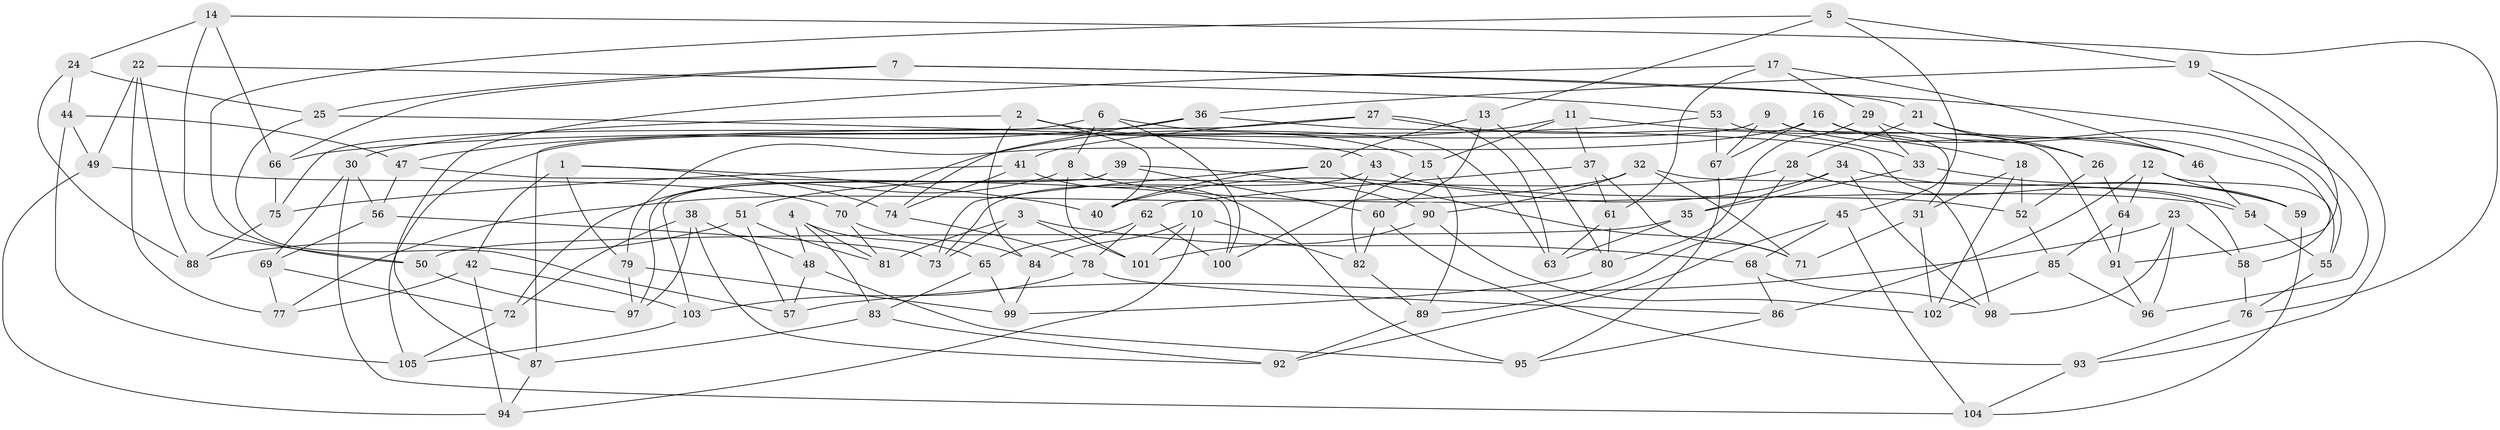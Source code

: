 // coarse degree distribution, {9: 0.07692307692307693, 4: 0.4807692307692308, 6: 0.19230769230769232, 8: 0.09615384615384616, 11: 0.019230769230769232, 7: 0.057692307692307696, 10: 0.038461538461538464, 5: 0.019230769230769232, 3: 0.019230769230769232}
// Generated by graph-tools (version 1.1) at 2025/21/03/04/25 18:21:02]
// undirected, 105 vertices, 210 edges
graph export_dot {
graph [start="1"]
  node [color=gray90,style=filled];
  1;
  2;
  3;
  4;
  5;
  6;
  7;
  8;
  9;
  10;
  11;
  12;
  13;
  14;
  15;
  16;
  17;
  18;
  19;
  20;
  21;
  22;
  23;
  24;
  25;
  26;
  27;
  28;
  29;
  30;
  31;
  32;
  33;
  34;
  35;
  36;
  37;
  38;
  39;
  40;
  41;
  42;
  43;
  44;
  45;
  46;
  47;
  48;
  49;
  50;
  51;
  52;
  53;
  54;
  55;
  56;
  57;
  58;
  59;
  60;
  61;
  62;
  63;
  64;
  65;
  66;
  67;
  68;
  69;
  70;
  71;
  72;
  73;
  74;
  75;
  76;
  77;
  78;
  79;
  80;
  81;
  82;
  83;
  84;
  85;
  86;
  87;
  88;
  89;
  90;
  91;
  92;
  93;
  94;
  95;
  96;
  97;
  98;
  99;
  100;
  101;
  102;
  103;
  104;
  105;
  1 -- 74;
  1 -- 42;
  1 -- 79;
  1 -- 40;
  2 -- 40;
  2 -- 15;
  2 -- 30;
  2 -- 84;
  3 -- 101;
  3 -- 81;
  3 -- 73;
  3 -- 68;
  4 -- 81;
  4 -- 48;
  4 -- 65;
  4 -- 83;
  5 -- 45;
  5 -- 50;
  5 -- 13;
  5 -- 19;
  6 -- 63;
  6 -- 8;
  6 -- 100;
  6 -- 75;
  7 -- 96;
  7 -- 25;
  7 -- 21;
  7 -- 66;
  8 -- 72;
  8 -- 54;
  8 -- 101;
  9 -- 26;
  9 -- 67;
  9 -- 105;
  9 -- 31;
  10 -- 84;
  10 -- 101;
  10 -- 82;
  10 -- 94;
  11 -- 70;
  11 -- 15;
  11 -- 37;
  11 -- 46;
  12 -- 55;
  12 -- 64;
  12 -- 86;
  12 -- 59;
  13 -- 60;
  13 -- 20;
  13 -- 80;
  14 -- 50;
  14 -- 66;
  14 -- 76;
  14 -- 24;
  15 -- 89;
  15 -- 100;
  16 -- 18;
  16 -- 46;
  16 -- 67;
  16 -- 79;
  17 -- 46;
  17 -- 29;
  17 -- 61;
  17 -- 87;
  18 -- 52;
  18 -- 31;
  18 -- 102;
  19 -- 91;
  19 -- 93;
  19 -- 36;
  20 -- 40;
  20 -- 73;
  20 -- 71;
  21 -- 26;
  21 -- 28;
  21 -- 55;
  22 -- 53;
  22 -- 49;
  22 -- 88;
  22 -- 77;
  23 -- 96;
  23 -- 58;
  23 -- 98;
  23 -- 57;
  24 -- 25;
  24 -- 44;
  24 -- 88;
  25 -- 57;
  25 -- 43;
  26 -- 64;
  26 -- 52;
  27 -- 33;
  27 -- 41;
  27 -- 63;
  27 -- 87;
  28 -- 89;
  28 -- 54;
  28 -- 51;
  29 -- 80;
  29 -- 58;
  29 -- 33;
  30 -- 56;
  30 -- 104;
  30 -- 69;
  31 -- 71;
  31 -- 102;
  32 -- 90;
  32 -- 58;
  32 -- 71;
  32 -- 77;
  33 -- 35;
  33 -- 59;
  34 -- 40;
  34 -- 98;
  34 -- 35;
  34 -- 59;
  35 -- 63;
  35 -- 50;
  36 -- 74;
  36 -- 98;
  36 -- 47;
  37 -- 61;
  37 -- 71;
  37 -- 62;
  38 -- 72;
  38 -- 48;
  38 -- 92;
  38 -- 97;
  39 -- 90;
  39 -- 103;
  39 -- 60;
  39 -- 97;
  41 -- 75;
  41 -- 95;
  41 -- 74;
  42 -- 103;
  42 -- 77;
  42 -- 94;
  43 -- 52;
  43 -- 82;
  43 -- 73;
  44 -- 47;
  44 -- 105;
  44 -- 49;
  45 -- 92;
  45 -- 68;
  45 -- 104;
  46 -- 54;
  47 -- 56;
  47 -- 100;
  48 -- 95;
  48 -- 57;
  49 -- 94;
  49 -- 70;
  50 -- 97;
  51 -- 88;
  51 -- 57;
  51 -- 81;
  52 -- 85;
  53 -- 67;
  53 -- 66;
  53 -- 91;
  54 -- 55;
  55 -- 76;
  56 -- 69;
  56 -- 73;
  58 -- 76;
  59 -- 104;
  60 -- 82;
  60 -- 93;
  61 -- 63;
  61 -- 80;
  62 -- 65;
  62 -- 78;
  62 -- 100;
  64 -- 85;
  64 -- 91;
  65 -- 83;
  65 -- 99;
  66 -- 75;
  67 -- 95;
  68 -- 86;
  68 -- 98;
  69 -- 77;
  69 -- 72;
  70 -- 81;
  70 -- 84;
  72 -- 105;
  74 -- 78;
  75 -- 88;
  76 -- 93;
  78 -- 103;
  78 -- 86;
  79 -- 97;
  79 -- 99;
  80 -- 99;
  82 -- 89;
  83 -- 87;
  83 -- 92;
  84 -- 99;
  85 -- 96;
  85 -- 102;
  86 -- 95;
  87 -- 94;
  89 -- 92;
  90 -- 102;
  90 -- 101;
  91 -- 96;
  93 -- 104;
  103 -- 105;
}
